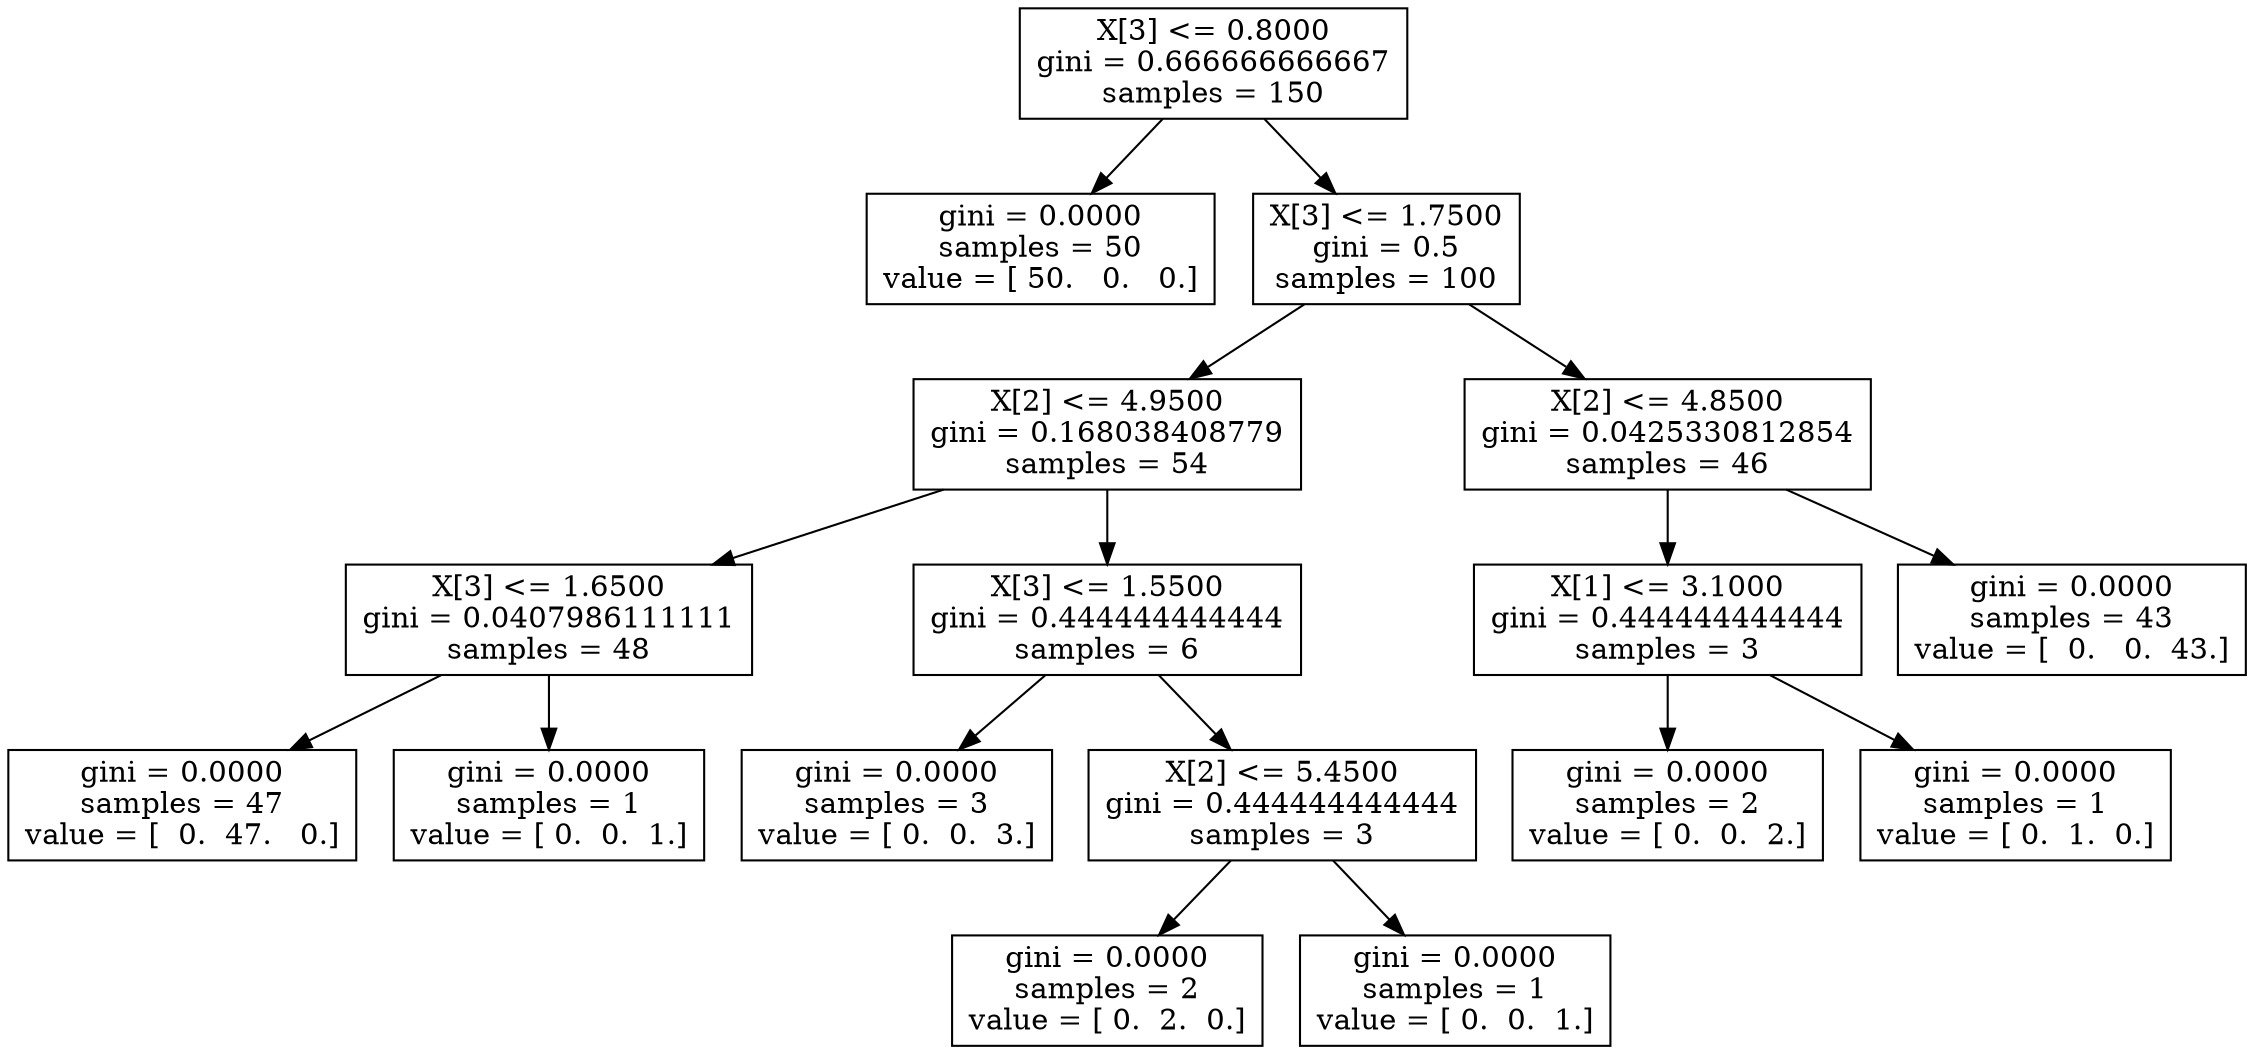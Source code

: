 digraph Tree {
0 [label="X[3] <= 0.8000\ngini = 0.666666666667\nsamples = 150", shape="box"] ;
1 [label="gini = 0.0000\nsamples = 50\nvalue = [ 50.   0.   0.]", shape="box"] ;
0 -> 1 ;
2 [label="X[3] <= 1.7500\ngini = 0.5\nsamples = 100", shape="box"] ;
0 -> 2 ;
3 [label="X[2] <= 4.9500\ngini = 0.168038408779\nsamples = 54", shape="box"] ;
2 -> 3 ;
4 [label="X[3] <= 1.6500\ngini = 0.0407986111111\nsamples = 48", shape="box"] ;
3 -> 4 ;
5 [label="gini = 0.0000\nsamples = 47\nvalue = [  0.  47.   0.]", shape="box"] ;
4 -> 5 ;
6 [label="gini = 0.0000\nsamples = 1\nvalue = [ 0.  0.  1.]", shape="box"] ;
4 -> 6 ;
7 [label="X[3] <= 1.5500\ngini = 0.444444444444\nsamples = 6", shape="box"] ;
3 -> 7 ;
8 [label="gini = 0.0000\nsamples = 3\nvalue = [ 0.  0.  3.]", shape="box"] ;
7 -> 8 ;
9 [label="X[2] <= 5.4500\ngini = 0.444444444444\nsamples = 3", shape="box"] ;
7 -> 9 ;
10 [label="gini = 0.0000\nsamples = 2\nvalue = [ 0.  2.  0.]", shape="box"] ;
9 -> 10 ;
11 [label="gini = 0.0000\nsamples = 1\nvalue = [ 0.  0.  1.]", shape="box"] ;
9 -> 11 ;
12 [label="X[2] <= 4.8500\ngini = 0.0425330812854\nsamples = 46", shape="box"] ;
2 -> 12 ;
13 [label="X[1] <= 3.1000\ngini = 0.444444444444\nsamples = 3", shape="box"] ;
12 -> 13 ;
14 [label="gini = 0.0000\nsamples = 2\nvalue = [ 0.  0.  2.]", shape="box"] ;
13 -> 14 ;
15 [label="gini = 0.0000\nsamples = 1\nvalue = [ 0.  1.  0.]", shape="box"] ;
13 -> 15 ;
16 [label="gini = 0.0000\nsamples = 43\nvalue = [  0.   0.  43.]", shape="box"] ;
12 -> 16 ;
}